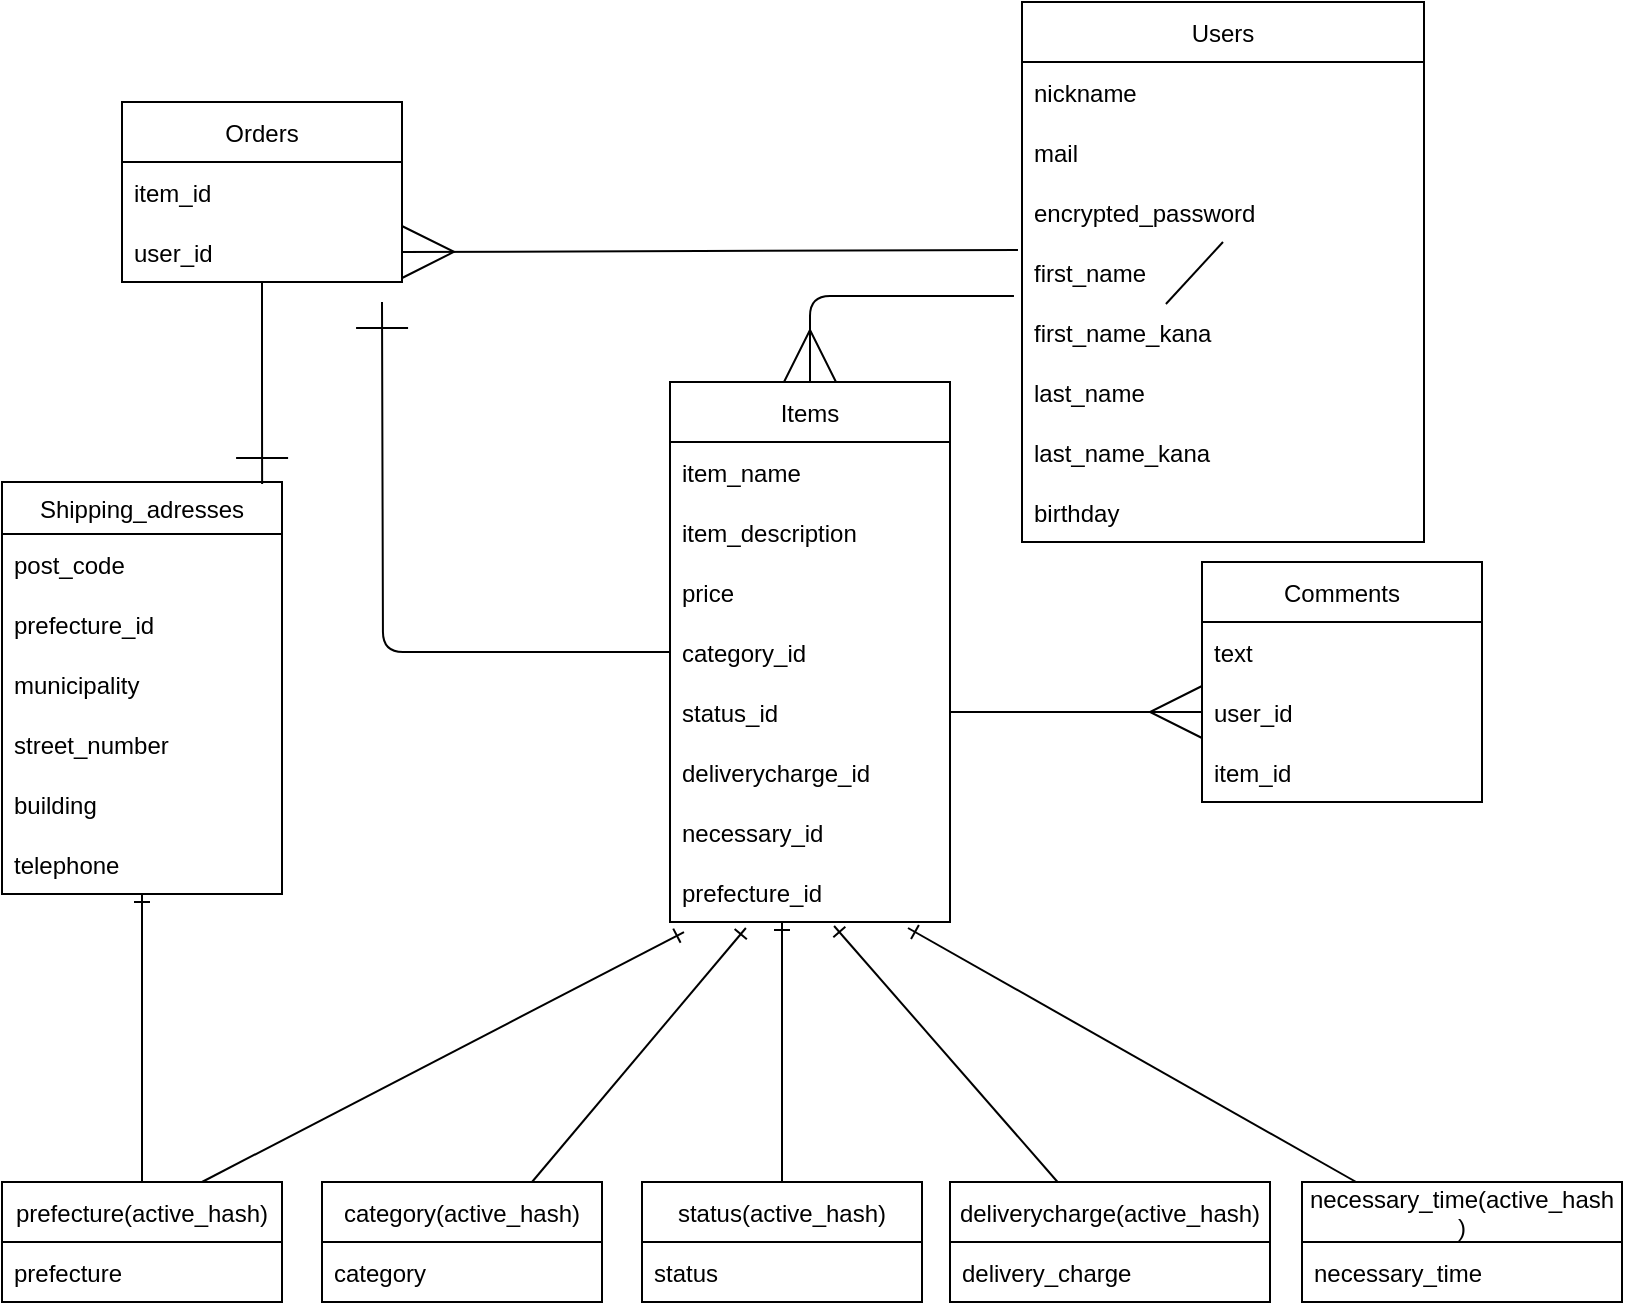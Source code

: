 <mxfile>
    <diagram id="-X1n4eEMsnSN1zNNjobF" name="ページ1">
        <mxGraphModel dx="898" dy="680" grid="1" gridSize="10" guides="1" tooltips="1" connect="1" arrows="1" fold="1" page="1" pageScale="1" pageWidth="827" pageHeight="1169" math="0" shadow="0">
            <root>
                <mxCell id="0"/>
                <mxCell id="1" parent="0"/>
                <mxCell id="116" style="edgeStyle=none;jumpSize=24;html=1;entryX=0.5;entryY=0;entryDx=0;entryDy=0;endArrow=ERmany;endFill=0;startSize=24;endSize=24;startArrow=none;exitX=-0.02;exitY=0.9;exitDx=0;exitDy=0;exitPerimeter=0;" parent="1" source="82" target="85" edge="1">
                    <mxGeometry relative="1" as="geometry">
                        <mxPoint x="510" y="430" as="sourcePoint"/>
                        <Array as="points">
                            <mxPoint x="414" y="387"/>
                        </Array>
                    </mxGeometry>
                </mxCell>
                <mxCell id="69" value="Users" style="swimlane;fontStyle=0;childLayout=stackLayout;horizontal=1;startSize=30;horizontalStack=0;resizeParent=1;resizeParentMax=0;resizeLast=0;collapsible=1;marginBottom=0;" parent="1" vertex="1">
                    <mxGeometry x="520" y="240" width="201" height="270" as="geometry"/>
                </mxCell>
                <mxCell id="70" value="nickname" style="text;strokeColor=none;fillColor=none;align=left;verticalAlign=middle;spacingLeft=4;spacingRight=4;overflow=hidden;points=[[0,0.5],[1,0.5]];portConstraint=eastwest;rotatable=0;" parent="69" vertex="1">
                    <mxGeometry y="30" width="201" height="30" as="geometry"/>
                </mxCell>
                <mxCell id="71" value="mail" style="text;strokeColor=none;fillColor=none;align=left;verticalAlign=middle;spacingLeft=4;spacingRight=4;overflow=hidden;points=[[0,0.5],[1,0.5]];portConstraint=eastwest;rotatable=0;" parent="69" vertex="1">
                    <mxGeometry y="60" width="201" height="30" as="geometry"/>
                </mxCell>
                <mxCell id="72" value="encrypted_password" style="text;strokeColor=none;fillColor=none;align=left;verticalAlign=middle;spacingLeft=4;spacingRight=4;overflow=hidden;points=[[0,0.5],[1,0.5]];portConstraint=eastwest;rotatable=0;" parent="69" vertex="1">
                    <mxGeometry y="90" width="201" height="30" as="geometry"/>
                </mxCell>
                <mxCell id="118" style="edgeStyle=none;jumpSize=24;html=1;entryX=0;entryY=0.5;entryDx=0;entryDy=0;endArrow=ERone;endFill=0;startSize=24;endSize=24;" parent="69" source="69" target="82" edge="1">
                    <mxGeometry relative="1" as="geometry"/>
                </mxCell>
                <mxCell id="139" value="" style="edgeStyle=none;jumpSize=24;html=1;entryX=0.5;entryY=0;entryDx=0;entryDy=0;endArrow=none;endFill=0;startSize=24;endSize=24;exitX=0.358;exitY=1.033;exitDx=0;exitDy=0;exitPerimeter=0;" parent="69" source="100" target="82" edge="1">
                    <mxGeometry relative="1" as="geometry">
                        <mxPoint x="71.958" y="150.99" as="sourcePoint"/>
                        <mxPoint x="70" y="410" as="targetPoint"/>
                    </mxGeometry>
                </mxCell>
                <mxCell id="82" value="first_name" style="text;strokeColor=none;fillColor=none;align=left;verticalAlign=middle;spacingLeft=4;spacingRight=4;overflow=hidden;points=[[0,0.5],[1,0.5]];portConstraint=eastwest;rotatable=0;" parent="69" vertex="1">
                    <mxGeometry y="120" width="201" height="30" as="geometry"/>
                </mxCell>
                <mxCell id="83" value="first_name_kana" style="text;strokeColor=none;fillColor=none;align=left;verticalAlign=middle;spacingLeft=4;spacingRight=4;overflow=hidden;points=[[0,0.5],[1,0.5]];portConstraint=eastwest;rotatable=0;" parent="69" vertex="1">
                    <mxGeometry y="150" width="201" height="30" as="geometry"/>
                </mxCell>
                <mxCell id="84" value="last_name" style="text;strokeColor=none;fillColor=none;align=left;verticalAlign=middle;spacingLeft=4;spacingRight=4;overflow=hidden;points=[[0,0.5],[1,0.5]];portConstraint=eastwest;rotatable=0;" parent="69" vertex="1">
                    <mxGeometry y="180" width="201" height="30" as="geometry"/>
                </mxCell>
                <mxCell id="101" value="last_name_kana" style="text;strokeColor=none;fillColor=none;align=left;verticalAlign=middle;spacingLeft=4;spacingRight=4;overflow=hidden;points=[[0,0.5],[1,0.5]];portConstraint=eastwest;rotatable=0;" parent="69" vertex="1">
                    <mxGeometry y="210" width="201" height="30" as="geometry"/>
                </mxCell>
                <mxCell id="141" value="birthday" style="text;strokeColor=none;fillColor=none;align=left;verticalAlign=middle;spacingLeft=4;spacingRight=4;overflow=hidden;points=[[0,0.5],[1,0.5]];portConstraint=eastwest;rotatable=0;" parent="69" vertex="1">
                    <mxGeometry y="240" width="201" height="30" as="geometry"/>
                </mxCell>
                <mxCell id="136" style="edgeStyle=orthogonalEdgeStyle;jumpSize=24;html=1;endArrow=ERone;endFill=0;startSize=24;endSize=24;entryX=0.929;entryY=0.005;entryDx=0;entryDy=0;entryPerimeter=0;" parent="1" source="73" target="125" edge="1">
                    <mxGeometry relative="1" as="geometry">
                        <mxPoint x="90" y="470" as="targetPoint"/>
                    </mxGeometry>
                </mxCell>
                <mxCell id="73" value="Orders" style="swimlane;fontStyle=0;childLayout=stackLayout;horizontal=1;startSize=30;horizontalStack=0;resizeParent=1;resizeParentMax=0;resizeLast=0;collapsible=1;marginBottom=0;" parent="1" vertex="1">
                    <mxGeometry x="70" y="290" width="140" height="90" as="geometry"/>
                </mxCell>
                <mxCell id="102" value="item_id" style="text;strokeColor=none;fillColor=none;align=left;verticalAlign=middle;spacingLeft=4;spacingRight=4;overflow=hidden;points=[[0,0.5],[1,0.5]];portConstraint=eastwest;rotatable=0;" parent="73" vertex="1">
                    <mxGeometry y="30" width="140" height="30" as="geometry"/>
                </mxCell>
                <mxCell id="97" value="user_id" style="text;strokeColor=none;fillColor=none;align=left;verticalAlign=middle;spacingLeft=4;spacingRight=4;overflow=hidden;points=[[0,0.5],[1,0.5]];portConstraint=eastwest;rotatable=0;" parent="73" vertex="1">
                    <mxGeometry y="60" width="140" height="30" as="geometry"/>
                </mxCell>
                <mxCell id="77" value="Comments" style="swimlane;fontStyle=0;childLayout=stackLayout;horizontal=1;startSize=30;horizontalStack=0;resizeParent=1;resizeParentMax=0;resizeLast=0;collapsible=1;marginBottom=0;" parent="1" vertex="1">
                    <mxGeometry x="610" y="520" width="140" height="120" as="geometry"/>
                </mxCell>
                <mxCell id="78" value="text" style="text;strokeColor=none;fillColor=none;align=left;verticalAlign=middle;spacingLeft=4;spacingRight=4;overflow=hidden;points=[[0,0.5],[1,0.5]];portConstraint=eastwest;rotatable=0;" parent="77" vertex="1">
                    <mxGeometry y="30" width="140" height="30" as="geometry"/>
                </mxCell>
                <mxCell id="79" value="user_id" style="text;strokeColor=none;fillColor=none;align=left;verticalAlign=middle;spacingLeft=4;spacingRight=4;overflow=hidden;points=[[0,0.5],[1,0.5]];portConstraint=eastwest;rotatable=0;" parent="77" vertex="1">
                    <mxGeometry y="60" width="140" height="30" as="geometry"/>
                </mxCell>
                <mxCell id="80" value="item_id" style="text;strokeColor=none;fillColor=none;align=left;verticalAlign=middle;spacingLeft=4;spacingRight=4;overflow=hidden;points=[[0,0.5],[1,0.5]];portConstraint=eastwest;rotatable=0;" parent="77" vertex="1">
                    <mxGeometry y="90" width="140" height="30" as="geometry"/>
                </mxCell>
                <mxCell id="138" style="edgeStyle=orthogonalEdgeStyle;jumpSize=24;html=1;endArrow=ERone;endFill=0;startSize=24;endSize=24;" parent="1" source="85" edge="1">
                    <mxGeometry relative="1" as="geometry">
                        <mxPoint x="200" y="390" as="targetPoint"/>
                    </mxGeometry>
                </mxCell>
                <mxCell id="85" value="Items" style="swimlane;fontStyle=0;childLayout=stackLayout;horizontal=1;startSize=30;horizontalStack=0;resizeParent=1;resizeParentMax=0;resizeLast=0;collapsible=1;marginBottom=0;" parent="1" vertex="1">
                    <mxGeometry x="344" y="430" width="140" height="270" as="geometry"/>
                </mxCell>
                <mxCell id="104" value="item_name" style="text;strokeColor=none;fillColor=none;align=left;verticalAlign=middle;spacingLeft=4;spacingRight=4;overflow=hidden;points=[[0,0.5],[1,0.5]];portConstraint=eastwest;rotatable=0;" parent="85" vertex="1">
                    <mxGeometry y="30" width="140" height="30" as="geometry"/>
                </mxCell>
                <mxCell id="111" value="item_description" style="text;strokeColor=none;fillColor=none;align=left;verticalAlign=middle;spacingLeft=4;spacingRight=4;overflow=hidden;points=[[0,0.5],[1,0.5]];portConstraint=eastwest;rotatable=0;" parent="85" vertex="1">
                    <mxGeometry y="60" width="140" height="30" as="geometry"/>
                </mxCell>
                <mxCell id="105" value="price" style="text;strokeColor=none;fillColor=none;align=left;verticalAlign=middle;spacingLeft=4;spacingRight=4;overflow=hidden;points=[[0,0.5],[1,0.5]];portConstraint=eastwest;rotatable=0;" parent="85" vertex="1">
                    <mxGeometry y="90" width="140" height="30" as="geometry"/>
                </mxCell>
                <mxCell id="174" value="category_id" style="text;strokeColor=none;fillColor=none;align=left;verticalAlign=middle;spacingLeft=4;spacingRight=4;overflow=hidden;points=[[0,0.5],[1,0.5]];portConstraint=eastwest;rotatable=0;" vertex="1" parent="85">
                    <mxGeometry y="120" width="140" height="30" as="geometry"/>
                </mxCell>
                <mxCell id="175" value="status_id" style="text;strokeColor=none;fillColor=none;align=left;verticalAlign=middle;spacingLeft=4;spacingRight=4;overflow=hidden;points=[[0,0.5],[1,0.5]];portConstraint=eastwest;rotatable=0;" vertex="1" parent="85">
                    <mxGeometry y="150" width="140" height="30" as="geometry"/>
                </mxCell>
                <mxCell id="176" value="deliverycharge_id" style="text;strokeColor=none;fillColor=none;align=left;verticalAlign=middle;spacingLeft=4;spacingRight=4;overflow=hidden;points=[[0,0.5],[1,0.5]];portConstraint=eastwest;rotatable=0;" vertex="1" parent="85">
                    <mxGeometry y="180" width="140" height="30" as="geometry"/>
                </mxCell>
                <mxCell id="177" value="necessary_id" style="text;strokeColor=none;fillColor=none;align=left;verticalAlign=middle;spacingLeft=4;spacingRight=4;overflow=hidden;points=[[0,0.5],[1,0.5]];portConstraint=eastwest;rotatable=0;" vertex="1" parent="85">
                    <mxGeometry y="210" width="140" height="30" as="geometry"/>
                </mxCell>
                <mxCell id="178" value="prefecture_id" style="text;strokeColor=none;fillColor=none;align=left;verticalAlign=middle;spacingLeft=4;spacingRight=4;overflow=hidden;points=[[0,0.5],[1,0.5]];portConstraint=eastwest;rotatable=0;" vertex="1" parent="85">
                    <mxGeometry y="240" width="140" height="30" as="geometry"/>
                </mxCell>
                <mxCell id="114" style="edgeStyle=none;html=1;entryX=0;entryY=0.5;entryDx=0;entryDy=0;endArrow=ERmany;endFill=0;jumpSize=24;endSize=24;startSize=24;exitX=1;exitY=0.5;exitDx=0;exitDy=0;" parent="1" source="175" target="79" edge="1">
                    <mxGeometry relative="1" as="geometry"/>
                </mxCell>
                <mxCell id="117" style="edgeStyle=none;jumpSize=24;html=1;endArrow=ERmany;endFill=0;startSize=24;endSize=24;exitX=-0.01;exitY=0.133;exitDx=0;exitDy=0;exitPerimeter=0;entryX=1;entryY=0.5;entryDx=0;entryDy=0;" parent="1" edge="1" target="97" source="82">
                    <mxGeometry relative="1" as="geometry">
                        <mxPoint x="520" y="265" as="sourcePoint"/>
                        <mxPoint x="220" y="360" as="targetPoint"/>
                    </mxGeometry>
                </mxCell>
                <mxCell id="125" value="Shipping_adresses" style="swimlane;fontStyle=0;childLayout=stackLayout;horizontal=1;startSize=26;fillColor=none;horizontalStack=0;resizeParent=1;resizeParentMax=0;resizeLast=0;collapsible=1;marginBottom=0;" parent="1" vertex="1">
                    <mxGeometry x="10" y="480" width="140" height="206" as="geometry"/>
                </mxCell>
                <mxCell id="96" value="post_code" style="text;strokeColor=none;fillColor=none;align=left;verticalAlign=middle;spacingLeft=4;spacingRight=4;overflow=hidden;points=[[0,0.5],[1,0.5]];portConstraint=eastwest;rotatable=0;" parent="125" vertex="1">
                    <mxGeometry y="26" width="140" height="30" as="geometry"/>
                </mxCell>
                <mxCell id="181" value="prefecture_id" style="text;strokeColor=none;fillColor=none;align=left;verticalAlign=middle;spacingLeft=4;spacingRight=4;overflow=hidden;points=[[0,0.5],[1,0.5]];portConstraint=eastwest;rotatable=0;" vertex="1" parent="125">
                    <mxGeometry y="56" width="140" height="30" as="geometry"/>
                </mxCell>
                <mxCell id="75" value="municipality" style="text;strokeColor=none;fillColor=none;align=left;verticalAlign=middle;spacingLeft=4;spacingRight=4;overflow=hidden;points=[[0,0.5],[1,0.5]];portConstraint=eastwest;rotatable=0;" parent="125" vertex="1">
                    <mxGeometry y="86" width="140" height="30" as="geometry"/>
                </mxCell>
                <mxCell id="76" value="street_number" style="text;strokeColor=none;fillColor=none;align=left;verticalAlign=middle;spacingLeft=4;spacingRight=4;overflow=hidden;points=[[0,0.5],[1,0.5]];portConstraint=eastwest;rotatable=0;" parent="125" vertex="1">
                    <mxGeometry y="116" width="140" height="30" as="geometry"/>
                </mxCell>
                <mxCell id="99" value="building" style="text;strokeColor=none;fillColor=none;align=left;verticalAlign=middle;spacingLeft=4;spacingRight=4;overflow=hidden;points=[[0,0.5],[1,0.5]];portConstraint=eastwest;rotatable=0;" parent="125" vertex="1">
                    <mxGeometry y="146" width="140" height="30" as="geometry"/>
                </mxCell>
                <mxCell id="98" value="telephone" style="text;strokeColor=none;fillColor=none;align=left;verticalAlign=middle;spacingLeft=4;spacingRight=4;overflow=hidden;points=[[0,0.5],[1,0.5]];portConstraint=eastwest;rotatable=0;" parent="125" vertex="1">
                    <mxGeometry y="176" width="140" height="30" as="geometry"/>
                </mxCell>
                <mxCell id="155" style="edgeStyle=none;html=1;endArrow=ERone;endFill=0;" edge="1" parent="1" source="142" target="98">
                    <mxGeometry relative="1" as="geometry">
                        <mxPoint x="80" y="660" as="targetPoint"/>
                    </mxGeometry>
                </mxCell>
                <mxCell id="142" value="prefecture(active_hash)" style="swimlane;fontStyle=0;childLayout=stackLayout;horizontal=1;startSize=30;horizontalStack=0;resizeParent=1;resizeParentMax=0;resizeLast=0;collapsible=1;marginBottom=0;" vertex="1" parent="1">
                    <mxGeometry x="10" y="830" width="140" height="60" as="geometry"/>
                </mxCell>
                <mxCell id="95" value="prefecture" style="text;strokeColor=none;fillColor=none;align=left;verticalAlign=middle;spacingLeft=4;spacingRight=4;overflow=hidden;points=[[0,0.5],[1,0.5]];portConstraint=eastwest;rotatable=0;" parent="142" vertex="1">
                    <mxGeometry y="30" width="140" height="30" as="geometry"/>
                </mxCell>
                <mxCell id="157" style="edgeStyle=none;html=1;exitX=0.75;exitY=0;exitDx=0;exitDy=0;endArrow=ERone;endFill=0;entryX=0.271;entryY=1.1;entryDx=0;entryDy=0;entryPerimeter=0;" edge="1" parent="1" source="146" target="178">
                    <mxGeometry relative="1" as="geometry">
                        <mxPoint x="350" y="680" as="targetPoint"/>
                    </mxGeometry>
                </mxCell>
                <mxCell id="146" value="category(active_hash)" style="swimlane;fontStyle=0;childLayout=stackLayout;horizontal=1;startSize=30;horizontalStack=0;resizeParent=1;resizeParentMax=0;resizeLast=0;collapsible=1;marginBottom=0;" vertex="1" parent="1">
                    <mxGeometry x="170" y="830" width="140" height="60" as="geometry"/>
                </mxCell>
                <mxCell id="137" value="category" style="text;strokeColor=none;fillColor=none;align=left;verticalAlign=middle;spacingLeft=4;spacingRight=4;overflow=hidden;points=[[0,0.5],[1,0.5]];portConstraint=eastwest;rotatable=0;" parent="146" vertex="1">
                    <mxGeometry y="30" width="140" height="30" as="geometry"/>
                </mxCell>
                <mxCell id="158" style="edgeStyle=none;html=1;endArrow=ERone;endFill=0;" edge="1" parent="1" source="148">
                    <mxGeometry relative="1" as="geometry">
                        <mxPoint x="400" y="700" as="targetPoint"/>
                    </mxGeometry>
                </mxCell>
                <mxCell id="148" value="status(active_hash)" style="swimlane;fontStyle=0;childLayout=stackLayout;horizontal=1;startSize=30;horizontalStack=0;resizeParent=1;resizeParentMax=0;resizeLast=0;collapsible=1;marginBottom=0;" vertex="1" parent="1">
                    <mxGeometry x="330" y="830" width="140" height="60" as="geometry"/>
                </mxCell>
                <mxCell id="109" value="status" style="text;strokeColor=none;fillColor=none;align=left;verticalAlign=middle;spacingLeft=4;spacingRight=4;overflow=hidden;points=[[0,0.5],[1,0.5]];portConstraint=eastwest;rotatable=0;" parent="148" vertex="1">
                    <mxGeometry y="30" width="140" height="30" as="geometry"/>
                </mxCell>
                <mxCell id="159" style="edgeStyle=none;html=1;entryX=0.586;entryY=1.067;entryDx=0;entryDy=0;entryPerimeter=0;endArrow=ERone;endFill=0;" edge="1" parent="1" source="150" target="178">
                    <mxGeometry relative="1" as="geometry"/>
                </mxCell>
                <mxCell id="150" value="deliverycharge(active_hash)" style="swimlane;fontStyle=0;childLayout=stackLayout;horizontal=1;startSize=30;horizontalStack=0;resizeParent=1;resizeParentMax=0;resizeLast=0;collapsible=1;marginBottom=0;" vertex="1" parent="1">
                    <mxGeometry x="484" y="830" width="160" height="60" as="geometry"/>
                </mxCell>
                <mxCell id="108" value="delivery_charge" style="text;strokeColor=none;fillColor=none;align=left;verticalAlign=middle;spacingLeft=4;spacingRight=4;overflow=hidden;points=[[0,0.5],[1,0.5]];portConstraint=eastwest;rotatable=0;" parent="150" vertex="1">
                    <mxGeometry y="30" width="160" height="30" as="geometry"/>
                </mxCell>
                <mxCell id="160" style="edgeStyle=none;html=1;entryX=0.85;entryY=1.1;entryDx=0;entryDy=0;entryPerimeter=0;endArrow=ERone;endFill=0;" edge="1" parent="1" source="152" target="178">
                    <mxGeometry relative="1" as="geometry"/>
                </mxCell>
                <mxCell id="152" value="necessary_time(active_hash&#10;)" style="swimlane;fontStyle=0;childLayout=stackLayout;horizontal=1;startSize=30;horizontalStack=0;resizeParent=1;resizeParentMax=0;resizeLast=0;collapsible=1;marginBottom=0;" vertex="1" parent="1">
                    <mxGeometry x="660" y="830" width="160" height="60" as="geometry"/>
                </mxCell>
                <mxCell id="106" value="necessary_time" style="text;strokeColor=none;fillColor=none;align=left;verticalAlign=middle;spacingLeft=4;spacingRight=4;overflow=hidden;points=[[0,0.5],[1,0.5]];portConstraint=eastwest;rotatable=0;" parent="152" vertex="1">
                    <mxGeometry y="30" width="160" height="30" as="geometry"/>
                </mxCell>
                <mxCell id="180" style="edgeStyle=none;html=1;endArrow=ERone;endFill=0;entryX=0.05;entryY=1.167;entryDx=0;entryDy=0;entryPerimeter=0;" edge="1" parent="1" target="178">
                    <mxGeometry relative="1" as="geometry">
                        <mxPoint x="110" y="656" as="targetPoint"/>
                        <mxPoint x="110" y="830" as="sourcePoint"/>
                    </mxGeometry>
                </mxCell>
            </root>
        </mxGraphModel>
    </diagram>
</mxfile>